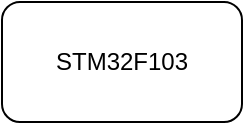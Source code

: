 <mxfile version="24.2.3" type="github">
  <diagram name="Page-1" id="vP7GKqEe_UTquGLLv8JT">
    <mxGraphModel dx="1390" dy="716" grid="1" gridSize="10" guides="1" tooltips="1" connect="1" arrows="1" fold="1" page="1" pageScale="1" pageWidth="850" pageHeight="1100" math="0" shadow="0">
      <root>
        <mxCell id="0" />
        <mxCell id="1" parent="0" />
        <mxCell id="70fF8Lxhg9ggZ1zZ8sWO-1" value="STM32F103" style="rounded=1;whiteSpace=wrap;html=1;" vertex="1" parent="1">
          <mxGeometry x="360" y="340" width="120" height="60" as="geometry" />
        </mxCell>
      </root>
    </mxGraphModel>
  </diagram>
</mxfile>
